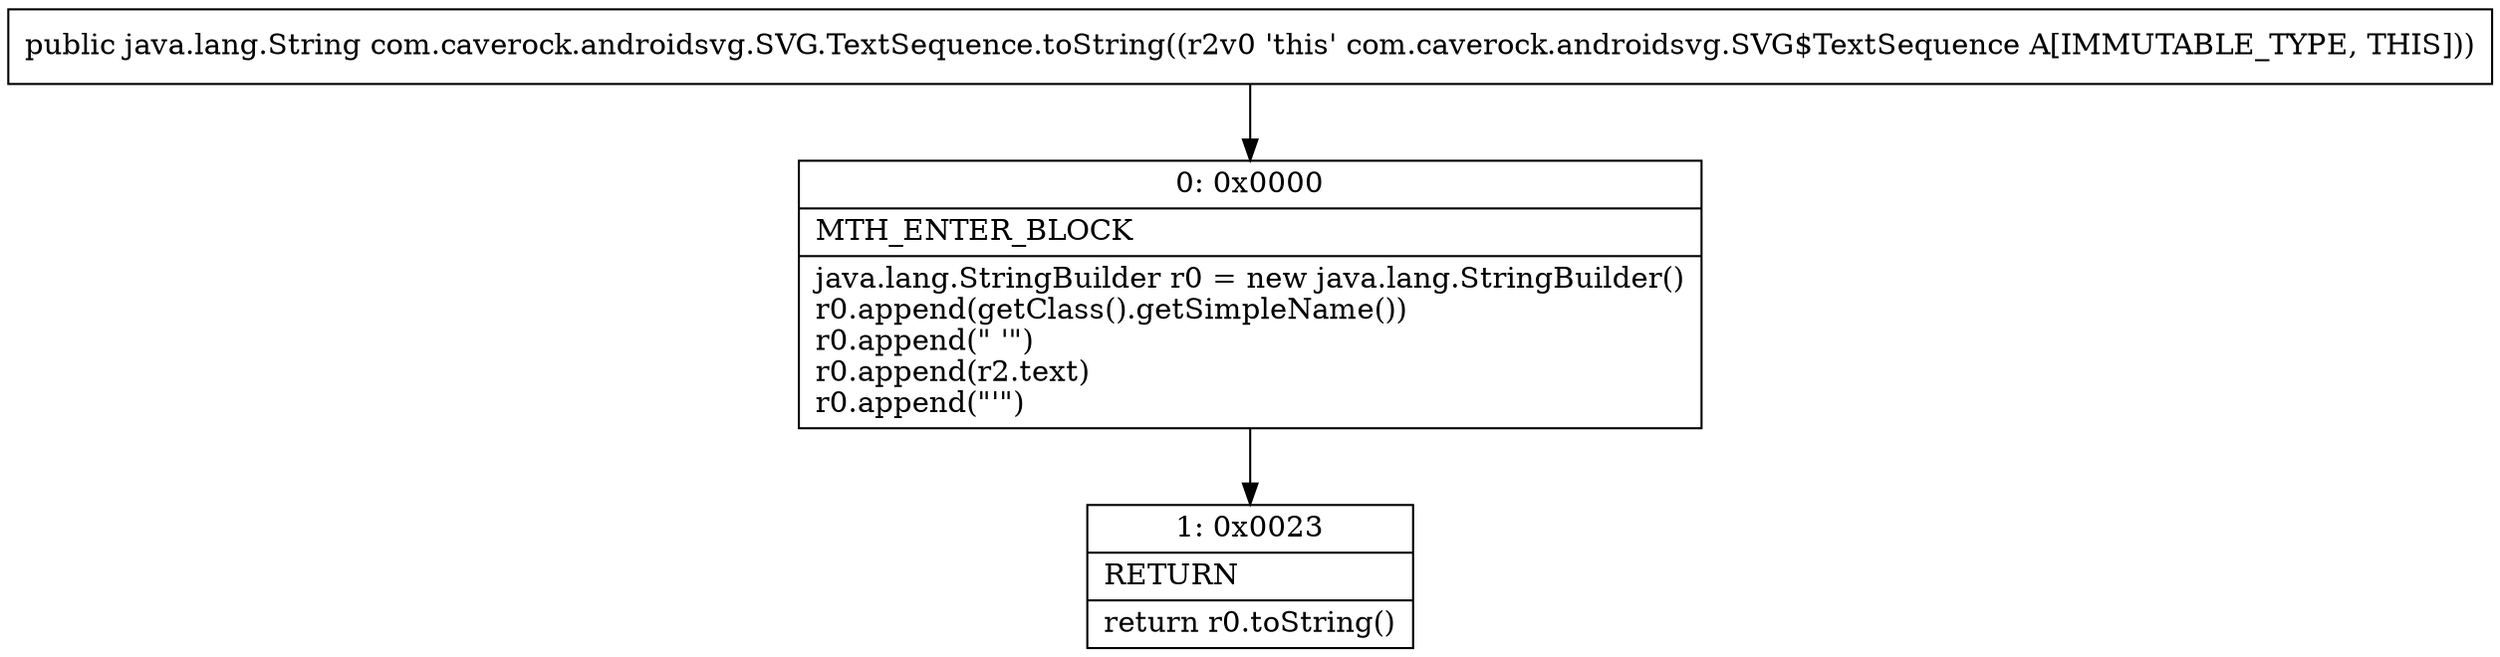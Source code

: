 digraph "CFG forcom.caverock.androidsvg.SVG.TextSequence.toString()Ljava\/lang\/String;" {
Node_0 [shape=record,label="{0\:\ 0x0000|MTH_ENTER_BLOCK\l|java.lang.StringBuilder r0 = new java.lang.StringBuilder()\lr0.append(getClass().getSimpleName())\lr0.append(\" '\")\lr0.append(r2.text)\lr0.append(\"'\")\l}"];
Node_1 [shape=record,label="{1\:\ 0x0023|RETURN\l|return r0.toString()\l}"];
MethodNode[shape=record,label="{public java.lang.String com.caverock.androidsvg.SVG.TextSequence.toString((r2v0 'this' com.caverock.androidsvg.SVG$TextSequence A[IMMUTABLE_TYPE, THIS])) }"];
MethodNode -> Node_0;
Node_0 -> Node_1;
}

